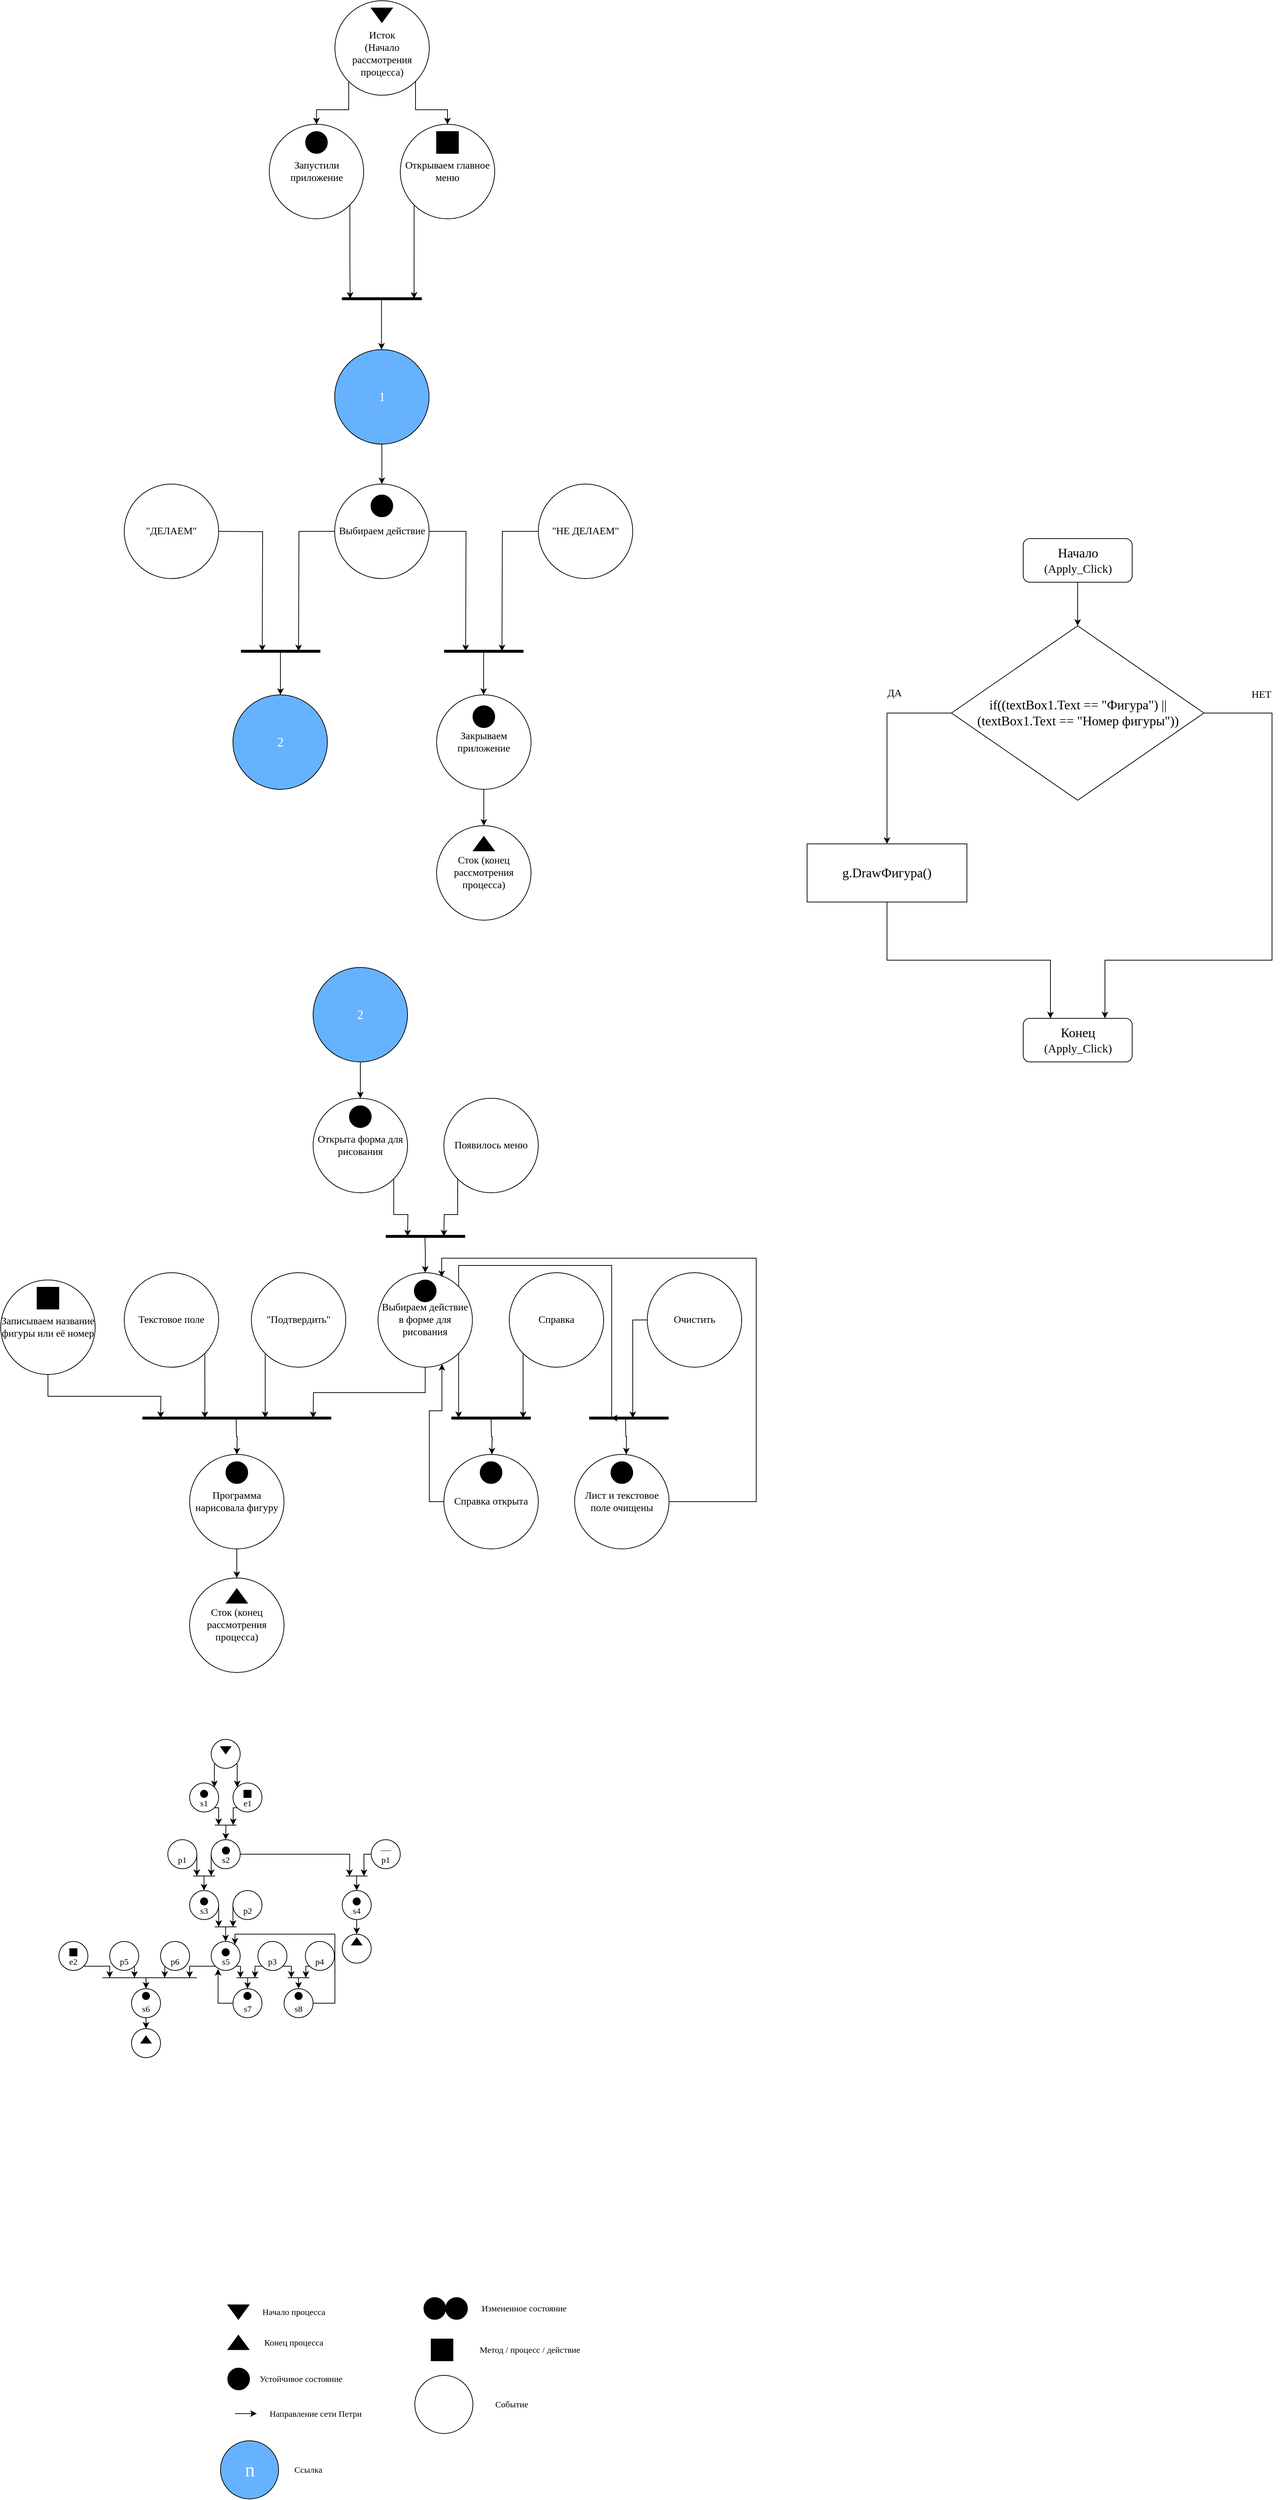 <mxfile version="24.1.0" type="device">
  <diagram name="Страница — 1" id="tTTT7lDbj0AzXVJ5Z_Ju">
    <mxGraphModel dx="1674" dy="844" grid="1" gridSize="10" guides="1" tooltips="1" connect="1" arrows="1" fold="1" page="1" pageScale="1" pageWidth="827" pageHeight="1169" math="0" shadow="0">
      <root>
        <mxCell id="0" />
        <mxCell id="1" parent="0" />
        <mxCell id="YhXAwPTHWb4so9bpkjYg-1" style="edgeStyle=orthogonalEdgeStyle;rounded=0;orthogonalLoop=1;jettySize=auto;html=1;exitX=0;exitY=1;exitDx=0;exitDy=0;entryX=0.5;entryY=0;entryDx=0;entryDy=0;" parent="1" source="eu__VUVs-O8cIbxZYUX1-1" target="eu__VUVs-O8cIbxZYUX1-5" edge="1">
          <mxGeometry relative="1" as="geometry" />
        </mxCell>
        <mxCell id="YhXAwPTHWb4so9bpkjYg-2" style="edgeStyle=orthogonalEdgeStyle;rounded=0;orthogonalLoop=1;jettySize=auto;html=1;exitX=1;exitY=1;exitDx=0;exitDy=0;entryX=0.5;entryY=0;entryDx=0;entryDy=0;" parent="1" source="eu__VUVs-O8cIbxZYUX1-1" target="eu__VUVs-O8cIbxZYUX1-7" edge="1">
          <mxGeometry relative="1" as="geometry" />
        </mxCell>
        <mxCell id="eu__VUVs-O8cIbxZYUX1-1" value="&lt;font face=&quot;Times New Roman&quot;&gt;&lt;font style=&quot;font-size: 14px;&quot;&gt;&lt;br&gt;Исток&lt;br&gt;(Начало&lt;br&gt;рассмотрения &lt;br&gt;процесса)&lt;/font&gt;&lt;br&gt;&lt;/font&gt;" style="ellipse;whiteSpace=wrap;html=1;aspect=fixed;" parent="1" vertex="1">
          <mxGeometry x="520" y="30" width="130" height="130" as="geometry" />
        </mxCell>
        <mxCell id="eu__VUVs-O8cIbxZYUX1-2" value="" style="triangle;whiteSpace=wrap;html=1;direction=south;strokeColor=default;gradientColor=none;fillColor=#000000;" parent="1" vertex="1">
          <mxGeometry x="570" y="40" width="29.33" height="20" as="geometry" />
        </mxCell>
        <mxCell id="YhXAwPTHWb4so9bpkjYg-6" style="edgeStyle=orthogonalEdgeStyle;rounded=0;orthogonalLoop=1;jettySize=auto;html=1;exitX=1;exitY=1;exitDx=0;exitDy=0;" parent="1" source="eu__VUVs-O8cIbxZYUX1-5" edge="1">
          <mxGeometry relative="1" as="geometry">
            <mxPoint x="541" y="440" as="targetPoint" />
          </mxGeometry>
        </mxCell>
        <mxCell id="eu__VUVs-O8cIbxZYUX1-5" value="&lt;font face=&quot;Times New Roman&quot;&gt;&lt;span style=&quot;font-size: 14px;&quot;&gt;Запустили приложение&lt;/span&gt;&lt;/font&gt;" style="ellipse;whiteSpace=wrap;html=1;aspect=fixed;" parent="1" vertex="1">
          <mxGeometry x="429.66" y="200" width="130" height="130" as="geometry" />
        </mxCell>
        <mxCell id="YhXAwPTHWb4so9bpkjYg-7" style="edgeStyle=orthogonalEdgeStyle;rounded=0;orthogonalLoop=1;jettySize=auto;html=1;exitX=0;exitY=1;exitDx=0;exitDy=0;" parent="1" source="eu__VUVs-O8cIbxZYUX1-7" edge="1">
          <mxGeometry relative="1" as="geometry">
            <mxPoint x="629" y="440" as="targetPoint" />
          </mxGeometry>
        </mxCell>
        <mxCell id="eu__VUVs-O8cIbxZYUX1-7" value="&lt;font face=&quot;Times New Roman&quot;&gt;&lt;span style=&quot;font-size: 14px;&quot;&gt;Открываем главное меню&lt;/span&gt;&lt;/font&gt;" style="ellipse;whiteSpace=wrap;html=1;aspect=fixed;" parent="1" vertex="1">
          <mxGeometry x="610" y="200" width="130" height="130" as="geometry" />
        </mxCell>
        <mxCell id="YhXAwPTHWb4so9bpkjYg-56" style="edgeStyle=orthogonalEdgeStyle;rounded=0;orthogonalLoop=1;jettySize=auto;html=1;exitX=0;exitY=0.5;exitDx=0;exitDy=0;" parent="1" source="eu__VUVs-O8cIbxZYUX1-21" edge="1">
          <mxGeometry relative="1" as="geometry">
            <mxPoint x="750" y="925" as="targetPoint" />
          </mxGeometry>
        </mxCell>
        <mxCell id="eu__VUVs-O8cIbxZYUX1-21" value="&lt;font face=&quot;Times New Roman&quot;&gt;&lt;span style=&quot;font-size: 14px;&quot;&gt;&quot;НЕ ДЕЛАЕМ&quot;&lt;/span&gt;&lt;/font&gt;" style="ellipse;whiteSpace=wrap;html=1;aspect=fixed;" parent="1" vertex="1">
          <mxGeometry x="800" y="695" width="130" height="130" as="geometry" />
        </mxCell>
        <mxCell id="YhXAwPTHWb4so9bpkjYg-66" style="edgeStyle=orthogonalEdgeStyle;rounded=0;orthogonalLoop=1;jettySize=auto;html=1;exitX=1;exitY=0.5;exitDx=0;exitDy=0;" parent="1" edge="1">
          <mxGeometry relative="1" as="geometry">
            <mxPoint x="420.0" y="925" as="targetPoint" />
            <mxPoint x="360.0" y="760" as="sourcePoint" />
          </mxGeometry>
        </mxCell>
        <mxCell id="eu__VUVs-O8cIbxZYUX1-22" value="&lt;font face=&quot;Times New Roman&quot;&gt;&lt;span style=&quot;font-size: 14px;&quot;&gt;&quot;ДЕЛАЕМ&quot;&lt;/span&gt;&lt;/font&gt;" style="ellipse;whiteSpace=wrap;html=1;aspect=fixed;" parent="1" vertex="1">
          <mxGeometry x="230.0" y="695" width="130" height="130" as="geometry" />
        </mxCell>
        <mxCell id="eu__VUVs-O8cIbxZYUX1-57" value="" style="endArrow=none;html=1;rounded=0;strokeWidth=4;" parent="1" edge="1">
          <mxGeometry width="50" height="50" relative="1" as="geometry">
            <mxPoint x="529.66" y="440" as="sourcePoint" />
            <mxPoint x="639.66" y="440" as="targetPoint" />
            <Array as="points" />
          </mxGeometry>
        </mxCell>
        <mxCell id="eu__VUVs-O8cIbxZYUX1-61" style="edgeStyle=orthogonalEdgeStyle;rounded=0;orthogonalLoop=1;jettySize=auto;html=1;entryX=0.5;entryY=0;entryDx=0;entryDy=0;" parent="1" edge="1">
          <mxGeometry relative="1" as="geometry">
            <mxPoint x="584.16" y="510.0" as="targetPoint" />
            <mxPoint x="584.16" y="440" as="sourcePoint" />
          </mxGeometry>
        </mxCell>
        <mxCell id="YhXAwPTHWb4so9bpkjYg-58" style="edgeStyle=orthogonalEdgeStyle;rounded=0;orthogonalLoop=1;jettySize=auto;html=1;exitX=1;exitY=0.5;exitDx=0;exitDy=0;" parent="1" source="eu__VUVs-O8cIbxZYUX1-60" edge="1">
          <mxGeometry relative="1" as="geometry">
            <mxPoint x="700" y="925" as="targetPoint" />
          </mxGeometry>
        </mxCell>
        <mxCell id="YhXAwPTHWb4so9bpkjYg-65" style="edgeStyle=orthogonalEdgeStyle;rounded=0;orthogonalLoop=1;jettySize=auto;html=1;exitX=0;exitY=0.5;exitDx=0;exitDy=0;" parent="1" source="eu__VUVs-O8cIbxZYUX1-60" edge="1">
          <mxGeometry relative="1" as="geometry">
            <mxPoint x="470.0" y="925" as="targetPoint" />
          </mxGeometry>
        </mxCell>
        <mxCell id="eu__VUVs-O8cIbxZYUX1-60" value="&lt;font face=&quot;Times New Roman&quot;&gt;&lt;span style=&quot;font-size: 14px;&quot;&gt;Выбираем действие&lt;/span&gt;&lt;/font&gt;" style="ellipse;whiteSpace=wrap;html=1;aspect=fixed;" parent="1" vertex="1">
          <mxGeometry x="519.66" y="695" width="130" height="130" as="geometry" />
        </mxCell>
        <mxCell id="YhXAwPTHWb4so9bpkjYg-138" style="edgeStyle=orthogonalEdgeStyle;rounded=0;orthogonalLoop=1;jettySize=auto;html=1;exitX=1;exitY=1;exitDx=0;exitDy=0;entryX=0;entryY=0;entryDx=0;entryDy=0;" parent="1" source="eu__VUVs-O8cIbxZYUX1-69" target="eu__VUVs-O8cIbxZYUX1-75" edge="1">
          <mxGeometry relative="1" as="geometry" />
        </mxCell>
        <mxCell id="YhXAwPTHWb4so9bpkjYg-139" style="edgeStyle=orthogonalEdgeStyle;rounded=0;orthogonalLoop=1;jettySize=auto;html=1;exitX=0;exitY=1;exitDx=0;exitDy=0;entryX=1;entryY=0;entryDx=0;entryDy=0;" parent="1" source="eu__VUVs-O8cIbxZYUX1-69" target="eu__VUVs-O8cIbxZYUX1-71" edge="1">
          <mxGeometry relative="1" as="geometry" />
        </mxCell>
        <mxCell id="eu__VUVs-O8cIbxZYUX1-69" value="" style="ellipse;whiteSpace=wrap;html=1;aspect=fixed;" parent="1" vertex="1">
          <mxGeometry x="349.67" y="2422" width="40" height="40" as="geometry" />
        </mxCell>
        <mxCell id="YhXAwPTHWb4so9bpkjYg-154" style="edgeStyle=orthogonalEdgeStyle;rounded=0;orthogonalLoop=1;jettySize=auto;html=1;exitX=1;exitY=0.5;exitDx=0;exitDy=0;" parent="1" source="eu__VUVs-O8cIbxZYUX1-70" edge="1">
          <mxGeometry relative="1" as="geometry">
            <mxPoint x="329.957" y="2610" as="targetPoint" />
          </mxGeometry>
        </mxCell>
        <mxCell id="eu__VUVs-O8cIbxZYUX1-70" value="&lt;font face=&quot;Times New Roman&quot;&gt;&lt;br&gt;p1&lt;/font&gt;" style="ellipse;whiteSpace=wrap;html=1;aspect=fixed;" parent="1" vertex="1">
          <mxGeometry x="290.0" y="2560" width="40" height="40" as="geometry" />
        </mxCell>
        <mxCell id="YhXAwPTHWb4so9bpkjYg-141" style="edgeStyle=orthogonalEdgeStyle;rounded=0;orthogonalLoop=1;jettySize=auto;html=1;exitX=1;exitY=1;exitDx=0;exitDy=0;" parent="1" source="eu__VUVs-O8cIbxZYUX1-71" edge="1">
          <mxGeometry relative="1" as="geometry">
            <mxPoint x="360" y="2540" as="targetPoint" />
          </mxGeometry>
        </mxCell>
        <mxCell id="eu__VUVs-O8cIbxZYUX1-71" value="&lt;font face=&quot;Times New Roman&quot;&gt;&lt;br&gt;s1&lt;/font&gt;" style="ellipse;whiteSpace=wrap;html=1;aspect=fixed;" parent="1" vertex="1">
          <mxGeometry x="320.0" y="2482" width="40" height="40" as="geometry" />
        </mxCell>
        <mxCell id="YhXAwPTHWb4so9bpkjYg-148" style="edgeStyle=orthogonalEdgeStyle;rounded=0;orthogonalLoop=1;jettySize=auto;html=1;exitX=0;exitY=0.5;exitDx=0;exitDy=0;" parent="1" source="eu__VUVs-O8cIbxZYUX1-72" edge="1">
          <mxGeometry relative="1" as="geometry">
            <mxPoint x="560" y="2610" as="targetPoint" />
          </mxGeometry>
        </mxCell>
        <mxCell id="eu__VUVs-O8cIbxZYUX1-72" value="&lt;font face=&quot;Times New Roman&quot;&gt;&lt;br&gt;p1&lt;/font&gt;" style="ellipse;whiteSpace=wrap;html=1;aspect=fixed;" parent="1" vertex="1">
          <mxGeometry x="570" y="2560" width="40" height="40" as="geometry" />
        </mxCell>
        <mxCell id="YhXAwPTHWb4so9bpkjYg-140" style="edgeStyle=orthogonalEdgeStyle;rounded=0;orthogonalLoop=1;jettySize=auto;html=1;exitX=0;exitY=1;exitDx=0;exitDy=0;" parent="1" source="eu__VUVs-O8cIbxZYUX1-75" edge="1">
          <mxGeometry relative="1" as="geometry">
            <mxPoint x="380" y="2540" as="targetPoint" />
          </mxGeometry>
        </mxCell>
        <mxCell id="eu__VUVs-O8cIbxZYUX1-75" value="&lt;br&gt;&lt;font face=&quot;Times New Roman&quot;&gt;e1&lt;/font&gt;" style="ellipse;whiteSpace=wrap;html=1;aspect=fixed;" parent="1" vertex="1">
          <mxGeometry x="379.67" y="2482" width="40" height="40" as="geometry" />
        </mxCell>
        <mxCell id="eu__VUVs-O8cIbxZYUX1-76" value="" style="endArrow=none;html=1;rounded=0;" parent="1" edge="1">
          <mxGeometry width="50" height="50" relative="1" as="geometry">
            <mxPoint x="354.67" y="2540" as="sourcePoint" />
            <mxPoint x="384.67" y="2540" as="targetPoint" />
          </mxGeometry>
        </mxCell>
        <mxCell id="eu__VUVs-O8cIbxZYUX1-77" value="" style="endArrow=none;html=1;rounded=0;" parent="1" edge="1">
          <mxGeometry width="50" height="50" relative="1" as="geometry">
            <mxPoint x="535.0" y="2610" as="sourcePoint" />
            <mxPoint x="565.0" y="2610" as="targetPoint" />
          </mxGeometry>
        </mxCell>
        <mxCell id="eu__VUVs-O8cIbxZYUX1-127" value="" style="triangle;whiteSpace=wrap;html=1;direction=south;strokeColor=default;gradientColor=none;fillColor=#000000;" parent="1" vertex="1">
          <mxGeometry x="362.5" y="2432" width="14.33" height="10" as="geometry" />
        </mxCell>
        <mxCell id="eu__VUVs-O8cIbxZYUX1-130" value="" style="ellipse;whiteSpace=wrap;html=1;aspect=fixed;fillColor=#000000;" parent="1" vertex="1">
          <mxGeometry x="335.0" y="2492" width="10" height="10" as="geometry" />
        </mxCell>
        <mxCell id="eu__VUVs-O8cIbxZYUX1-134" value="" style="rounded=0;whiteSpace=wrap;html=1;fillColor=#000000;" parent="1" vertex="1">
          <mxGeometry x="394.67" y="2492" width="10" height="10" as="geometry" />
        </mxCell>
        <mxCell id="eu__VUVs-O8cIbxZYUX1-140" value="" style="line;strokeWidth=0.5;html=1;perimeter=backbonePerimeter;points=[];outlineConnect=0;" parent="1" vertex="1">
          <mxGeometry x="582.5" y="2570" width="15" height="10" as="geometry" />
        </mxCell>
        <mxCell id="8ZdpIB1KfxX4hMsNmirL-2" value="" style="ellipse;whiteSpace=wrap;html=1;aspect=fixed;fillColor=#000000;" parent="1" vertex="1">
          <mxGeometry x="642.5" y="3190" width="30" height="30" as="geometry" />
        </mxCell>
        <mxCell id="8ZdpIB1KfxX4hMsNmirL-3" value="" style="ellipse;whiteSpace=wrap;html=1;aspect=fixed;fillColor=#000000;" parent="1" vertex="1">
          <mxGeometry x="672.5" y="3190" width="30" height="30" as="geometry" />
        </mxCell>
        <mxCell id="8ZdpIB1KfxX4hMsNmirL-4" value="" style="triangle;whiteSpace=wrap;html=1;direction=west;strokeColor=default;gradientColor=none;fillColor=#000000;rotation=90;" parent="1" vertex="1">
          <mxGeometry x="377.175" y="3237.005" width="20" height="29.33" as="geometry" />
        </mxCell>
        <mxCell id="8ZdpIB1KfxX4hMsNmirL-5" value="" style="triangle;whiteSpace=wrap;html=1;direction=south;strokeColor=default;gradientColor=none;fillColor=#000000;" parent="1" vertex="1">
          <mxGeometry x="372.51" y="3200" width="29.33" height="20" as="geometry" />
        </mxCell>
        <mxCell id="8ZdpIB1KfxX4hMsNmirL-6" value="" style="rounded=0;whiteSpace=wrap;html=1;fillColor=#000000;" parent="1" vertex="1">
          <mxGeometry x="652.5" y="3247" width="30" height="30" as="geometry" />
        </mxCell>
        <mxCell id="8ZdpIB1KfxX4hMsNmirL-7" value="&lt;font color=&quot;#ffffff&quot; face=&quot;Times New Roman&quot; style=&quot;font-size: 18px;&quot;&gt;2&lt;/font&gt;" style="ellipse;whiteSpace=wrap;html=1;aspect=fixed;fillColor=#66B2FF;" parent="1" vertex="1">
          <mxGeometry x="379.66" y="985" width="130" height="130" as="geometry" />
        </mxCell>
        <mxCell id="YhXAwPTHWb4so9bpkjYg-123" style="edgeStyle=orthogonalEdgeStyle;rounded=0;orthogonalLoop=1;jettySize=auto;html=1;entryX=0.5;entryY=0;entryDx=0;entryDy=0;" parent="1" edge="1">
          <mxGeometry relative="1" as="geometry">
            <mxPoint x="385" y="2030.0" as="targetPoint" />
            <mxPoint x="384" y="1980" as="sourcePoint" />
          </mxGeometry>
        </mxCell>
        <mxCell id="8ZdpIB1KfxX4hMsNmirL-29" value="&lt;font face=&quot;Times New Roman&quot;&gt;Начало процесса&lt;/font&gt;" style="text;html=1;align=center;verticalAlign=middle;resizable=0;points=[];autosize=1;strokeColor=none;fillColor=none;" parent="1" vertex="1">
          <mxGeometry x="407.5" y="3195" width="110" height="30" as="geometry" />
        </mxCell>
        <mxCell id="8ZdpIB1KfxX4hMsNmirL-30" value="&lt;font face=&quot;Times New Roman&quot;&gt;Конец процесса&lt;/font&gt;" style="text;html=1;align=center;verticalAlign=middle;resizable=0;points=[];autosize=1;strokeColor=none;fillColor=none;" parent="1" vertex="1">
          <mxGeometry x="412.5" y="3237" width="100" height="30" as="geometry" />
        </mxCell>
        <mxCell id="8ZdpIB1KfxX4hMsNmirL-31" value="" style="ellipse;whiteSpace=wrap;html=1;aspect=fixed;fillColor=#000000;" parent="1" vertex="1">
          <mxGeometry x="372.51" y="3287" width="30" height="30" as="geometry" />
        </mxCell>
        <mxCell id="8ZdpIB1KfxX4hMsNmirL-33" value="&lt;font face=&quot;Times New Roman&quot;&gt;Устойчивое состояние&lt;/font&gt;" style="text;html=1;align=center;verticalAlign=middle;resizable=0;points=[];autosize=1;strokeColor=none;fillColor=none;" parent="1" vertex="1">
          <mxGeometry x="402.51" y="3287" width="140" height="30" as="geometry" />
        </mxCell>
        <mxCell id="8ZdpIB1KfxX4hMsNmirL-34" value="&lt;font face=&quot;Times New Roman&quot;&gt;Измененное состояние&lt;/font&gt;" style="text;html=1;align=center;verticalAlign=middle;resizable=0;points=[];autosize=1;strokeColor=none;fillColor=none;" parent="1" vertex="1">
          <mxGeometry x="710.02" y="3190" width="140" height="30" as="geometry" />
        </mxCell>
        <mxCell id="8ZdpIB1KfxX4hMsNmirL-35" value="&lt;font face=&quot;Times New Roman&quot;&gt;Метод / процесс / действие&lt;/font&gt;" style="text;html=1;align=center;verticalAlign=middle;resizable=0;points=[];autosize=1;strokeColor=none;fillColor=none;" parent="1" vertex="1">
          <mxGeometry x="707.52" y="3247" width="160" height="30" as="geometry" />
        </mxCell>
        <mxCell id="8ZdpIB1KfxX4hMsNmirL-36" value="" style="endArrow=classic;html=1;rounded=0;" parent="1" edge="1">
          <mxGeometry width="50" height="50" relative="1" as="geometry">
            <mxPoint x="382.5" y="3349.57" as="sourcePoint" />
            <mxPoint x="412.5" y="3349.57" as="targetPoint" />
          </mxGeometry>
        </mxCell>
        <mxCell id="8ZdpIB1KfxX4hMsNmirL-37" value="&lt;font face=&quot;Times New Roman&quot;&gt;Направление сети Петри&lt;/font&gt;" style="text;html=1;align=center;verticalAlign=middle;resizable=0;points=[];autosize=1;strokeColor=none;fillColor=none;" parent="1" vertex="1">
          <mxGeometry x="417.5" y="3335" width="150" height="30" as="geometry" />
        </mxCell>
        <mxCell id="8ZdpIB1KfxX4hMsNmirL-39" value="" style="ellipse;whiteSpace=wrap;html=1;aspect=fixed;" parent="1" vertex="1">
          <mxGeometry x="630.02" y="3297" width="80" height="80" as="geometry" />
        </mxCell>
        <mxCell id="8ZdpIB1KfxX4hMsNmirL-40" value="&lt;font face=&quot;Times New Roman&quot;&gt;Событие&lt;/font&gt;" style="text;html=1;align=center;verticalAlign=middle;resizable=0;points=[];autosize=1;strokeColor=none;fillColor=none;" parent="1" vertex="1">
          <mxGeometry x="727.52" y="3322" width="70" height="30" as="geometry" />
        </mxCell>
        <mxCell id="8ZdpIB1KfxX4hMsNmirL-41" value="&lt;font color=&quot;#ffffff&quot; face=&quot;Times New Roman&quot; style=&quot;font-size: 27px;&quot;&gt;n&lt;/font&gt;" style="ellipse;whiteSpace=wrap;html=1;aspect=fixed;fillColor=#66B2FF;" parent="1" vertex="1">
          <mxGeometry x="362.5" y="3387" width="80" height="80" as="geometry" />
        </mxCell>
        <mxCell id="8ZdpIB1KfxX4hMsNmirL-42" value="&lt;font face=&quot;Times New Roman&quot;&gt;Ссылка&lt;/font&gt;" style="text;html=1;align=center;verticalAlign=middle;resizable=0;points=[];autosize=1;strokeColor=none;fillColor=none;" parent="1" vertex="1">
          <mxGeometry x="452.5" y="3412" width="60" height="30" as="geometry" />
        </mxCell>
        <mxCell id="YhXAwPTHWb4so9bpkjYg-3" value="" style="ellipse;whiteSpace=wrap;html=1;aspect=fixed;fillColor=#000000;" parent="1" vertex="1">
          <mxGeometry x="479.66" y="210" width="30" height="30" as="geometry" />
        </mxCell>
        <mxCell id="YhXAwPTHWb4so9bpkjYg-4" value="" style="rounded=0;whiteSpace=wrap;html=1;fillColor=#000000;" parent="1" vertex="1">
          <mxGeometry x="660" y="210" width="30" height="30" as="geometry" />
        </mxCell>
        <mxCell id="YhXAwPTHWb4so9bpkjYg-13" value="" style="endArrow=none;html=1;rounded=0;strokeWidth=4;" parent="1" edge="1">
          <mxGeometry width="50" height="50" relative="1" as="geometry">
            <mxPoint x="670.33" y="925" as="sourcePoint" />
            <mxPoint x="779.66" y="925" as="targetPoint" />
            <Array as="points" />
          </mxGeometry>
        </mxCell>
        <mxCell id="YhXAwPTHWb4so9bpkjYg-33" style="edgeStyle=orthogonalEdgeStyle;rounded=0;orthogonalLoop=1;jettySize=auto;html=1;entryX=0.5;entryY=0;entryDx=0;entryDy=0;" parent="1" edge="1">
          <mxGeometry relative="1" as="geometry">
            <mxPoint x="724.7" y="985" as="targetPoint" />
            <mxPoint x="724.7" y="925" as="sourcePoint" />
          </mxGeometry>
        </mxCell>
        <mxCell id="YhXAwPTHWb4so9bpkjYg-80" style="edgeStyle=orthogonalEdgeStyle;rounded=0;orthogonalLoop=1;jettySize=auto;html=1;exitX=1;exitY=1;exitDx=0;exitDy=0;" parent="1" source="YhXAwPTHWb4so9bpkjYg-36" edge="1">
          <mxGeometry relative="1" as="geometry">
            <mxPoint x="620.0" y="1730" as="targetPoint" />
          </mxGeometry>
        </mxCell>
        <mxCell id="YhXAwPTHWb4so9bpkjYg-36" value="&lt;font face=&quot;Times New Roman&quot;&gt;&lt;span style=&quot;font-size: 14px;&quot;&gt;Открыта форма для рисования&lt;/span&gt;&lt;/font&gt;" style="ellipse;whiteSpace=wrap;html=1;aspect=fixed;" parent="1" vertex="1">
          <mxGeometry x="490.02" y="1540" width="130" height="130" as="geometry" />
        </mxCell>
        <mxCell id="YhXAwPTHWb4so9bpkjYg-55" style="edgeStyle=orthogonalEdgeStyle;rounded=0;orthogonalLoop=1;jettySize=auto;html=1;exitX=0.5;exitY=1;exitDx=0;exitDy=0;entryX=0.5;entryY=0;entryDx=0;entryDy=0;" parent="1" source="YhXAwPTHWb4so9bpkjYg-41" target="YhXAwPTHWb4so9bpkjYg-52" edge="1">
          <mxGeometry relative="1" as="geometry" />
        </mxCell>
        <mxCell id="YhXAwPTHWb4so9bpkjYg-41" value="&lt;font style=&quot;font-size: 14px;&quot; face=&quot;Times New Roman&quot;&gt;Закрываем приложение&lt;/font&gt;" style="ellipse;whiteSpace=wrap;html=1;aspect=fixed;" parent="1" vertex="1">
          <mxGeometry x="660" y="985" width="130" height="130" as="geometry" />
        </mxCell>
        <mxCell id="YhXAwPTHWb4so9bpkjYg-52" value="&lt;font face=&quot;Times New Roman&quot;&gt;&lt;span style=&quot;font-size: 14px;&quot;&gt;Сток (конец рассмотрения процесса)&lt;/span&gt;&lt;/font&gt;" style="ellipse;whiteSpace=wrap;html=1;aspect=fixed;" parent="1" vertex="1">
          <mxGeometry x="660" y="1165" width="130" height="130" as="geometry" />
        </mxCell>
        <mxCell id="YhXAwPTHWb4so9bpkjYg-54" value="" style="triangle;whiteSpace=wrap;html=1;direction=west;strokeColor=default;gradientColor=none;fillColor=#000000;rotation=90;" parent="1" vertex="1">
          <mxGeometry x="715.005" y="1175.005" width="20" height="29.33" as="geometry" />
        </mxCell>
        <mxCell id="YhXAwPTHWb4so9bpkjYg-59" value="" style="endArrow=none;html=1;rounded=0;strokeWidth=4;" parent="1" edge="1">
          <mxGeometry width="50" height="50" relative="1" as="geometry">
            <mxPoint x="390.68" y="925" as="sourcePoint" />
            <mxPoint x="500.01" y="925" as="targetPoint" />
            <Array as="points" />
          </mxGeometry>
        </mxCell>
        <mxCell id="YhXAwPTHWb4so9bpkjYg-69" value="" style="ellipse;whiteSpace=wrap;html=1;aspect=fixed;fillColor=#000000;" parent="1" vertex="1">
          <mxGeometry x="540.02" y="1550.33" width="30" height="30" as="geometry" />
        </mxCell>
        <mxCell id="YhXAwPTHWb4so9bpkjYg-70" style="edgeStyle=orthogonalEdgeStyle;rounded=0;orthogonalLoop=1;jettySize=auto;html=1;entryX=0.5;entryY=0;entryDx=0;entryDy=0;" parent="1" edge="1">
          <mxGeometry relative="1" as="geometry">
            <mxPoint x="445.02" y="985" as="targetPoint" />
            <mxPoint x="445.02" y="925" as="sourcePoint" />
          </mxGeometry>
        </mxCell>
        <mxCell id="YhXAwPTHWb4so9bpkjYg-72" style="edgeStyle=orthogonalEdgeStyle;rounded=0;orthogonalLoop=1;jettySize=auto;html=1;exitX=0.5;exitY=1;exitDx=0;exitDy=0;entryX=0.5;entryY=0;entryDx=0;entryDy=0;" parent="1" source="YhXAwPTHWb4so9bpkjYg-71" target="eu__VUVs-O8cIbxZYUX1-60" edge="1">
          <mxGeometry relative="1" as="geometry" />
        </mxCell>
        <mxCell id="YhXAwPTHWb4so9bpkjYg-71" value="&lt;font color=&quot;#ffffff&quot; face=&quot;Times New Roman&quot; style=&quot;font-size: 18px;&quot;&gt;1&lt;/font&gt;" style="ellipse;whiteSpace=wrap;html=1;aspect=fixed;fillColor=#66B2FF;" parent="1" vertex="1">
          <mxGeometry x="519.67" y="510" width="130" height="130" as="geometry" />
        </mxCell>
        <mxCell id="YhXAwPTHWb4so9bpkjYg-76" style="edgeStyle=orthogonalEdgeStyle;rounded=0;orthogonalLoop=1;jettySize=auto;html=1;exitX=0.5;exitY=1;exitDx=0;exitDy=0;entryX=0.5;entryY=0;entryDx=0;entryDy=0;" parent="1" source="YhXAwPTHWb4so9bpkjYg-75" target="YhXAwPTHWb4so9bpkjYg-36" edge="1">
          <mxGeometry relative="1" as="geometry" />
        </mxCell>
        <mxCell id="YhXAwPTHWb4so9bpkjYg-75" value="&lt;font color=&quot;#ffffff&quot; face=&quot;Times New Roman&quot; style=&quot;font-size: 18px;&quot;&gt;2&lt;/font&gt;" style="ellipse;whiteSpace=wrap;html=1;aspect=fixed;fillColor=#66B2FF;" parent="1" vertex="1">
          <mxGeometry x="490.02" y="1360" width="130" height="130" as="geometry" />
        </mxCell>
        <mxCell id="YhXAwPTHWb4so9bpkjYg-81" style="edgeStyle=orthogonalEdgeStyle;rounded=0;orthogonalLoop=1;jettySize=auto;html=1;exitX=0;exitY=1;exitDx=0;exitDy=0;" parent="1" source="YhXAwPTHWb4so9bpkjYg-77" edge="1">
          <mxGeometry relative="1" as="geometry">
            <mxPoint x="670.0" y="1730" as="targetPoint" />
          </mxGeometry>
        </mxCell>
        <mxCell id="YhXAwPTHWb4so9bpkjYg-77" value="&lt;font face=&quot;Times New Roman&quot;&gt;&lt;span style=&quot;font-size: 14px;&quot;&gt;Появилось меню&lt;/span&gt;&lt;/font&gt;" style="ellipse;whiteSpace=wrap;html=1;aspect=fixed;" parent="1" vertex="1">
          <mxGeometry x="670" y="1540" width="130" height="130" as="geometry" />
        </mxCell>
        <mxCell id="YhXAwPTHWb4so9bpkjYg-78" value="" style="endArrow=none;html=1;rounded=0;strokeWidth=4;" parent="1" edge="1">
          <mxGeometry width="50" height="50" relative="1" as="geometry">
            <mxPoint x="590.0" y="1730" as="sourcePoint" />
            <mxPoint x="699.33" y="1730" as="targetPoint" />
            <Array as="points" />
          </mxGeometry>
        </mxCell>
        <mxCell id="YhXAwPTHWb4so9bpkjYg-84" style="edgeStyle=orthogonalEdgeStyle;rounded=0;orthogonalLoop=1;jettySize=auto;html=1;entryX=0.5;entryY=0;entryDx=0;entryDy=0;" parent="1" target="YhXAwPTHWb4so9bpkjYg-82" edge="1">
          <mxGeometry relative="1" as="geometry">
            <mxPoint x="644.478" y="1730" as="targetPoint" />
            <mxPoint x="644" y="1730" as="sourcePoint" />
          </mxGeometry>
        </mxCell>
        <mxCell id="YhXAwPTHWb4so9bpkjYg-118" style="edgeStyle=orthogonalEdgeStyle;rounded=0;orthogonalLoop=1;jettySize=auto;html=1;exitX=0.5;exitY=1;exitDx=0;exitDy=0;" parent="1" source="YhXAwPTHWb4so9bpkjYg-82" edge="1">
          <mxGeometry relative="1" as="geometry">
            <mxPoint x="490.0" y="1980" as="targetPoint" />
          </mxGeometry>
        </mxCell>
        <mxCell id="YhXAwPTHWb4so9bpkjYg-119" style="edgeStyle=orthogonalEdgeStyle;rounded=0;orthogonalLoop=1;jettySize=auto;html=1;exitX=1;exitY=1;exitDx=0;exitDy=0;" parent="1" source="YhXAwPTHWb4so9bpkjYg-82" edge="1">
          <mxGeometry relative="1" as="geometry">
            <mxPoint x="690.333" y="1980" as="targetPoint" />
          </mxGeometry>
        </mxCell>
        <mxCell id="YhXAwPTHWb4so9bpkjYg-121" style="edgeStyle=orthogonalEdgeStyle;rounded=0;orthogonalLoop=1;jettySize=auto;html=1;exitX=1;exitY=0;exitDx=0;exitDy=0;" parent="1" source="YhXAwPTHWb4so9bpkjYg-82" edge="1">
          <mxGeometry relative="1" as="geometry">
            <mxPoint x="900" y="1980" as="targetPoint" />
            <Array as="points">
              <mxPoint x="690" y="1770" />
              <mxPoint x="901" y="1770" />
              <mxPoint x="901" y="1980" />
            </Array>
          </mxGeometry>
        </mxCell>
        <mxCell id="YhXAwPTHWb4so9bpkjYg-82" value="&lt;font face=&quot;Times New Roman&quot;&gt;&lt;span style=&quot;font-size: 14px;&quot;&gt;Выбираем действие в форме для рисования&lt;/span&gt;&lt;/font&gt;" style="ellipse;whiteSpace=wrap;html=1;aspect=fixed;" parent="1" vertex="1">
          <mxGeometry x="579.33" y="1780" width="130" height="130" as="geometry" />
        </mxCell>
        <mxCell id="YhXAwPTHWb4so9bpkjYg-113" style="edgeStyle=orthogonalEdgeStyle;rounded=0;orthogonalLoop=1;jettySize=auto;html=1;exitX=0;exitY=1;exitDx=0;exitDy=0;" parent="1" source="YhXAwPTHWb4so9bpkjYg-85" edge="1">
          <mxGeometry relative="1" as="geometry">
            <mxPoint x="424.051" y="1980" as="targetPoint" />
          </mxGeometry>
        </mxCell>
        <mxCell id="YhXAwPTHWb4so9bpkjYg-85" value="&lt;font face=&quot;Times New Roman&quot;&gt;&lt;span style=&quot;font-size: 14px;&quot;&gt;&quot;Подтвердить&quot;&lt;/span&gt;&lt;/font&gt;" style="ellipse;whiteSpace=wrap;html=1;aspect=fixed;" parent="1" vertex="1">
          <mxGeometry x="405.02" y="1780" width="130" height="130" as="geometry" />
        </mxCell>
        <mxCell id="YhXAwPTHWb4so9bpkjYg-120" style="edgeStyle=orthogonalEdgeStyle;rounded=0;orthogonalLoop=1;jettySize=auto;html=1;exitX=0;exitY=1;exitDx=0;exitDy=0;" parent="1" source="YhXAwPTHWb4so9bpkjYg-86" edge="1">
          <mxGeometry relative="1" as="geometry">
            <mxPoint x="779.083" y="1980" as="targetPoint" />
          </mxGeometry>
        </mxCell>
        <mxCell id="YhXAwPTHWb4so9bpkjYg-86" value="&lt;font face=&quot;Times New Roman&quot;&gt;&lt;span style=&quot;font-size: 14px;&quot;&gt;Справка&lt;/span&gt;&lt;/font&gt;" style="ellipse;whiteSpace=wrap;html=1;aspect=fixed;" parent="1" vertex="1">
          <mxGeometry x="760" y="1780" width="130" height="130" as="geometry" />
        </mxCell>
        <mxCell id="YhXAwPTHWb4so9bpkjYg-112" style="edgeStyle=orthogonalEdgeStyle;rounded=0;orthogonalLoop=1;jettySize=auto;html=1;exitX=1;exitY=1;exitDx=0;exitDy=0;" parent="1" source="YhXAwPTHWb4so9bpkjYg-87" edge="1">
          <mxGeometry relative="1" as="geometry">
            <mxPoint x="340.974" y="1980" as="targetPoint" />
          </mxGeometry>
        </mxCell>
        <mxCell id="YhXAwPTHWb4so9bpkjYg-87" value="&lt;font face=&quot;Times New Roman&quot;&gt;&lt;span style=&quot;font-size: 14px;&quot;&gt;Текстовое поле&lt;/span&gt;&lt;/font&gt;" style="ellipse;whiteSpace=wrap;html=1;aspect=fixed;" parent="1" vertex="1">
          <mxGeometry x="230.0" y="1780" width="130" height="130" as="geometry" />
        </mxCell>
        <mxCell id="YhXAwPTHWb4so9bpkjYg-117" style="edgeStyle=orthogonalEdgeStyle;rounded=0;orthogonalLoop=1;jettySize=auto;html=1;exitX=0.5;exitY=1;exitDx=0;exitDy=0;" parent="1" source="YhXAwPTHWb4so9bpkjYg-88" edge="1">
          <mxGeometry relative="1" as="geometry">
            <mxPoint x="280.0" y="1980" as="targetPoint" />
          </mxGeometry>
        </mxCell>
        <mxCell id="YhXAwPTHWb4so9bpkjYg-88" value="&lt;font face=&quot;Times New Roman&quot;&gt;&lt;span style=&quot;font-size: 14px;&quot;&gt;Записываем название фигуры или её номер&lt;/span&gt;&lt;/font&gt;" style="ellipse;whiteSpace=wrap;html=1;aspect=fixed;" parent="1" vertex="1">
          <mxGeometry x="60" y="1790" width="130" height="130" as="geometry" />
        </mxCell>
        <mxCell id="YhXAwPTHWb4so9bpkjYg-89" value="" style="rounded=0;whiteSpace=wrap;html=1;fillColor=#000000;" parent="1" vertex="1">
          <mxGeometry x="110" y="1800" width="30" height="30" as="geometry" />
        </mxCell>
        <mxCell id="YhXAwPTHWb4so9bpkjYg-122" style="edgeStyle=orthogonalEdgeStyle;rounded=0;orthogonalLoop=1;jettySize=auto;html=1;exitX=0;exitY=0.5;exitDx=0;exitDy=0;" parent="1" source="YhXAwPTHWb4so9bpkjYg-90" edge="1">
          <mxGeometry relative="1" as="geometry">
            <mxPoint x="930" y="1980" as="targetPoint" />
          </mxGeometry>
        </mxCell>
        <mxCell id="YhXAwPTHWb4so9bpkjYg-90" value="&lt;font face=&quot;Times New Roman&quot;&gt;&lt;span style=&quot;font-size: 14px;&quot;&gt;Очистить&lt;/span&gt;&lt;/font&gt;" style="ellipse;whiteSpace=wrap;html=1;aspect=fixed;" parent="1" vertex="1">
          <mxGeometry x="950" y="1780" width="130" height="130" as="geometry" />
        </mxCell>
        <mxCell id="YhXAwPTHWb4so9bpkjYg-91" value="" style="endArrow=none;html=1;rounded=0;strokeWidth=4;" parent="1" edge="1">
          <mxGeometry width="50" height="50" relative="1" as="geometry">
            <mxPoint x="680.34" y="1980" as="sourcePoint" />
            <mxPoint x="789.67" y="1980" as="targetPoint" />
            <Array as="points" />
          </mxGeometry>
        </mxCell>
        <mxCell id="YhXAwPTHWb4so9bpkjYg-92" value="" style="endArrow=none;html=1;rounded=0;strokeWidth=4;" parent="1" edge="1">
          <mxGeometry width="50" height="50" relative="1" as="geometry">
            <mxPoint x="870.0" y="1980" as="sourcePoint" />
            <mxPoint x="979.33" y="1980" as="targetPoint" />
            <Array as="points" />
          </mxGeometry>
        </mxCell>
        <mxCell id="YhXAwPTHWb4so9bpkjYg-99" value="" style="endArrow=none;html=1;rounded=0;strokeWidth=4;" parent="1" edge="1">
          <mxGeometry width="50" height="50" relative="1" as="geometry">
            <mxPoint x="255.0" y="1980" as="sourcePoint" />
            <mxPoint x="515" y="1980" as="targetPoint" />
            <Array as="points" />
          </mxGeometry>
        </mxCell>
        <mxCell id="YhXAwPTHWb4so9bpkjYg-124" style="edgeStyle=orthogonalEdgeStyle;rounded=0;orthogonalLoop=1;jettySize=auto;html=1;entryX=0.5;entryY=0;entryDx=0;entryDy=0;" parent="1" edge="1">
          <mxGeometry relative="1" as="geometry">
            <mxPoint x="736" y="2030" as="targetPoint" />
            <mxPoint x="735" y="1980" as="sourcePoint" />
          </mxGeometry>
        </mxCell>
        <mxCell id="YhXAwPTHWb4so9bpkjYg-125" style="edgeStyle=orthogonalEdgeStyle;rounded=0;orthogonalLoop=1;jettySize=auto;html=1;entryX=0.5;entryY=0;entryDx=0;entryDy=0;" parent="1" edge="1">
          <mxGeometry relative="1" as="geometry">
            <mxPoint x="921" y="2030" as="targetPoint" />
            <mxPoint x="920" y="1980" as="sourcePoint" />
          </mxGeometry>
        </mxCell>
        <mxCell id="YhXAwPTHWb4so9bpkjYg-126" value="&lt;font face=&quot;Times New Roman&quot;&gt;&lt;span style=&quot;font-size: 14px;&quot;&gt;Справка открыта&lt;/span&gt;&lt;/font&gt;" style="ellipse;whiteSpace=wrap;html=1;aspect=fixed;" parent="1" vertex="1">
          <mxGeometry x="670" y="2030" width="130" height="130" as="geometry" />
        </mxCell>
        <mxCell id="YhXAwPTHWb4so9bpkjYg-127" value="" style="ellipse;whiteSpace=wrap;html=1;aspect=fixed;fillColor=#000000;" parent="1" vertex="1">
          <mxGeometry x="720" y="2040" width="30" height="30" as="geometry" />
        </mxCell>
        <mxCell id="YhXAwPTHWb4so9bpkjYg-128" value="&lt;font face=&quot;Times New Roman&quot;&gt;&lt;span style=&quot;font-size: 14px;&quot;&gt;Лист и текстовое поле очищены&lt;/span&gt;&lt;/font&gt;" style="ellipse;whiteSpace=wrap;html=1;aspect=fixed;" parent="1" vertex="1">
          <mxGeometry x="850" y="2030" width="130" height="130" as="geometry" />
        </mxCell>
        <mxCell id="YhXAwPTHWb4so9bpkjYg-129" value="" style="ellipse;whiteSpace=wrap;html=1;aspect=fixed;fillColor=#000000;" parent="1" vertex="1">
          <mxGeometry x="900" y="2040" width="30" height="30" as="geometry" />
        </mxCell>
        <mxCell id="YhXAwPTHWb4so9bpkjYg-131" style="edgeStyle=orthogonalEdgeStyle;rounded=0;orthogonalLoop=1;jettySize=auto;html=1;exitX=0;exitY=0.5;exitDx=0;exitDy=0;entryX=0.677;entryY=0.966;entryDx=0;entryDy=0;entryPerimeter=0;" parent="1" source="YhXAwPTHWb4so9bpkjYg-126" target="YhXAwPTHWb4so9bpkjYg-82" edge="1">
          <mxGeometry relative="1" as="geometry" />
        </mxCell>
        <mxCell id="YhXAwPTHWb4so9bpkjYg-136" style="edgeStyle=orthogonalEdgeStyle;rounded=0;orthogonalLoop=1;jettySize=auto;html=1;exitX=0.5;exitY=1;exitDx=0;exitDy=0;entryX=0.5;entryY=0;entryDx=0;entryDy=0;" parent="1" source="YhXAwPTHWb4so9bpkjYg-132" target="YhXAwPTHWb4so9bpkjYg-134" edge="1">
          <mxGeometry relative="1" as="geometry" />
        </mxCell>
        <mxCell id="YhXAwPTHWb4so9bpkjYg-132" value="&lt;font face=&quot;Times New Roman&quot;&gt;&lt;span style=&quot;font-size: 14px;&quot;&gt;Программа нарисовала фигуру&lt;/span&gt;&lt;/font&gt;" style="ellipse;whiteSpace=wrap;html=1;aspect=fixed;" parent="1" vertex="1">
          <mxGeometry x="320" y="2030" width="130" height="130" as="geometry" />
        </mxCell>
        <mxCell id="YhXAwPTHWb4so9bpkjYg-134" value="&lt;font face=&quot;Times New Roman&quot;&gt;&lt;span style=&quot;font-size: 14px;&quot;&gt;Сток (конец рассмотрения процесса)&lt;/span&gt;&lt;/font&gt;" style="ellipse;whiteSpace=wrap;html=1;aspect=fixed;" parent="1" vertex="1">
          <mxGeometry x="320" y="2200" width="130" height="130" as="geometry" />
        </mxCell>
        <mxCell id="YhXAwPTHWb4so9bpkjYg-135" value="" style="triangle;whiteSpace=wrap;html=1;direction=west;strokeColor=default;gradientColor=none;fillColor=#000000;rotation=90;" parent="1" vertex="1">
          <mxGeometry x="375.005" y="2210.005" width="20" height="29.33" as="geometry" />
        </mxCell>
        <mxCell id="YhXAwPTHWb4so9bpkjYg-144" style="edgeStyle=orthogonalEdgeStyle;rounded=0;orthogonalLoop=1;jettySize=auto;html=1;entryX=0.5;entryY=0;entryDx=0;entryDy=0;" parent="1" target="YhXAwPTHWb4so9bpkjYg-142" edge="1">
          <mxGeometry relative="1" as="geometry">
            <mxPoint x="369.837" y="2540" as="targetPoint" />
            <mxPoint x="370" y="2540" as="sourcePoint" />
          </mxGeometry>
        </mxCell>
        <mxCell id="YhXAwPTHWb4so9bpkjYg-153" style="edgeStyle=orthogonalEdgeStyle;rounded=0;orthogonalLoop=1;jettySize=auto;html=1;exitX=0;exitY=0.5;exitDx=0;exitDy=0;" parent="1" source="YhXAwPTHWb4so9bpkjYg-142" edge="1">
          <mxGeometry relative="1" as="geometry">
            <mxPoint x="349.745" y="2610" as="targetPoint" />
          </mxGeometry>
        </mxCell>
        <mxCell id="YhXAwPTHWb4so9bpkjYg-177" style="edgeStyle=orthogonalEdgeStyle;rounded=0;orthogonalLoop=1;jettySize=auto;html=1;exitX=1;exitY=0.5;exitDx=0;exitDy=0;" parent="1" source="YhXAwPTHWb4so9bpkjYg-142" edge="1">
          <mxGeometry relative="1" as="geometry">
            <mxPoint x="540" y="2610" as="targetPoint" />
          </mxGeometry>
        </mxCell>
        <mxCell id="YhXAwPTHWb4so9bpkjYg-142" value="&lt;br&gt;&lt;font face=&quot;Times New Roman&quot;&gt;s2&lt;/font&gt;&lt;span style=&quot;color: rgba(0, 0, 0, 0); font-family: monospace; font-size: 0px; text-align: start; text-wrap: nowrap;&quot;&gt;%3CmxGraphModel%3E%3Croot%3E%3CmxCell%20id%3D%220%22%2F%3E%3CmxCell%20id%3D%221%22%20parent%3D%220%22%2F%3E%3CmxCell%20id%3D%222%22%20value%3D%22%22%20style%3D%22rounded%3D0%3BwhiteSpace%3Dwrap%3Bhtml%3D1%3BfillColor%3D%23000000%3B%22%20vertex%3D%221%22%20parent%3D%221%22%3E%3CmxGeometry%20x%3D%22394.67%22%20y%3D%222492%22%20width%3D%2210%22%20height%3D%2210%22%20as%3D%22geometry%22%2F%3E%3C%2FmxCell%3E%3C%2Froot%3E%3C%2FmxGraphModel%3E&lt;/span&gt;" style="ellipse;whiteSpace=wrap;html=1;aspect=fixed;" parent="1" vertex="1">
          <mxGeometry x="349.67" y="2560" width="40" height="40" as="geometry" />
        </mxCell>
        <mxCell id="YhXAwPTHWb4so9bpkjYg-150" style="edgeStyle=orthogonalEdgeStyle;rounded=0;orthogonalLoop=1;jettySize=auto;html=1;entryX=0.5;entryY=0;entryDx=0;entryDy=0;" parent="1" target="YhXAwPTHWb4so9bpkjYg-147" edge="1">
          <mxGeometry relative="1" as="geometry">
            <mxPoint x="549.935" y="2610" as="targetPoint" />
            <mxPoint x="550" y="2610" as="sourcePoint" />
          </mxGeometry>
        </mxCell>
        <mxCell id="YhXAwPTHWb4so9bpkjYg-158" style="edgeStyle=orthogonalEdgeStyle;rounded=0;orthogonalLoop=1;jettySize=auto;html=1;exitX=0.5;exitY=1;exitDx=0;exitDy=0;entryX=0.5;entryY=0;entryDx=0;entryDy=0;" parent="1" source="YhXAwPTHWb4so9bpkjYg-147" target="YhXAwPTHWb4so9bpkjYg-156" edge="1">
          <mxGeometry relative="1" as="geometry" />
        </mxCell>
        <mxCell id="YhXAwPTHWb4so9bpkjYg-147" value="&lt;br&gt;&lt;font face=&quot;Times New Roman&quot;&gt;s4&lt;/font&gt;&lt;span style=&quot;color: rgba(0, 0, 0, 0); font-family: monospace; font-size: 0px; text-align: start; text-wrap: nowrap;&quot;&gt;%3CmxGraphModel%3E%3Croot%3E%3CmxCell%20id%3D%220%22%2F%3E%3CmxCell%20id%3D%221%22%20parent%3D%220%22%2F%3E%3CmxCell%20id%3D%222%22%20value%3D%22%22%20style%3D%22rounded%3D0%3BwhiteSpace%3Dwrap%3Bhtml%3D1%3BfillColor%3D%23000000%3B%22%20vertex%3D%221%22%20parent%3D%221%22%3E%3CmxGeometry%20x%3D%22394.67%22%20y%3D%222492%22%20width%3D%2210%22%20height%3D%2210%22%20as%3D%22geometry%22%2F%3E%3C%2FmxCell%3E%3C%2Froot%3E%3C%2FmxGraphModel%3E&lt;/span&gt;" style="ellipse;whiteSpace=wrap;html=1;aspect=fixed;" parent="1" vertex="1">
          <mxGeometry x="530.02" y="2630" width="40" height="40" as="geometry" />
        </mxCell>
        <mxCell id="YhXAwPTHWb4so9bpkjYg-151" value="" style="endArrow=none;html=1;rounded=0;" parent="1" edge="1">
          <mxGeometry width="50" height="50" relative="1" as="geometry">
            <mxPoint x="325.0" y="2610" as="sourcePoint" />
            <mxPoint x="355.0" y="2610" as="targetPoint" />
          </mxGeometry>
        </mxCell>
        <mxCell id="YhXAwPTHWb4so9bpkjYg-152" style="edgeStyle=orthogonalEdgeStyle;rounded=0;orthogonalLoop=1;jettySize=auto;html=1;entryX=0.5;entryY=0;entryDx=0;entryDy=0;" parent="1" edge="1">
          <mxGeometry relative="1" as="geometry">
            <mxPoint x="339.89" y="2630" as="targetPoint" />
            <mxPoint x="339.89" y="2610" as="sourcePoint" />
          </mxGeometry>
        </mxCell>
        <mxCell id="YhXAwPTHWb4so9bpkjYg-156" value="" style="ellipse;whiteSpace=wrap;html=1;aspect=fixed;" parent="1" vertex="1">
          <mxGeometry x="530" y="2690" width="40" height="40" as="geometry" />
        </mxCell>
        <mxCell id="YhXAwPTHWb4so9bpkjYg-157" value="" style="triangle;whiteSpace=wrap;html=1;direction=south;strokeColor=default;gradientColor=none;fillColor=#000000;rotation=-180;" parent="1" vertex="1">
          <mxGeometry x="542.85" y="2695" width="14.33" height="10" as="geometry" />
        </mxCell>
        <mxCell id="YhXAwPTHWb4so9bpkjYg-170" style="edgeStyle=orthogonalEdgeStyle;rounded=0;orthogonalLoop=1;jettySize=auto;html=1;exitX=1;exitY=0.5;exitDx=0;exitDy=0;" parent="1" source="YhXAwPTHWb4so9bpkjYg-160" edge="1">
          <mxGeometry relative="1" as="geometry">
            <mxPoint x="360.091" y="2680" as="targetPoint" />
          </mxGeometry>
        </mxCell>
        <mxCell id="YhXAwPTHWb4so9bpkjYg-160" value="&lt;font face=&quot;Times New Roman&quot;&gt;&lt;br&gt;s3&lt;/font&gt;" style="ellipse;whiteSpace=wrap;html=1;aspect=fixed;" parent="1" vertex="1">
          <mxGeometry x="320.0" y="2630" width="40" height="40" as="geometry" />
        </mxCell>
        <mxCell id="YhXAwPTHWb4so9bpkjYg-161" value="" style="ellipse;whiteSpace=wrap;html=1;aspect=fixed;fillColor=#000000;" parent="1" vertex="1">
          <mxGeometry x="335.0" y="2640" width="10" height="10" as="geometry" />
        </mxCell>
        <mxCell id="YhXAwPTHWb4so9bpkjYg-169" style="edgeStyle=orthogonalEdgeStyle;rounded=0;orthogonalLoop=1;jettySize=auto;html=1;exitX=0;exitY=0.5;exitDx=0;exitDy=0;" parent="1" source="YhXAwPTHWb4so9bpkjYg-162" edge="1">
          <mxGeometry relative="1" as="geometry">
            <mxPoint x="379.727" y="2680" as="targetPoint" />
          </mxGeometry>
        </mxCell>
        <mxCell id="YhXAwPTHWb4so9bpkjYg-162" value="&lt;font face=&quot;Times New Roman&quot;&gt;&lt;br&gt;p2&lt;/font&gt;" style="ellipse;whiteSpace=wrap;html=1;aspect=fixed;" parent="1" vertex="1">
          <mxGeometry x="379.66" y="2630" width="40" height="40" as="geometry" />
        </mxCell>
        <mxCell id="YhXAwPTHWb4so9bpkjYg-163" value="" style="endArrow=none;html=1;rounded=0;" parent="1" edge="1">
          <mxGeometry width="50" height="50" relative="1" as="geometry">
            <mxPoint x="354.67" y="2680" as="sourcePoint" />
            <mxPoint x="384.67" y="2680" as="targetPoint" />
          </mxGeometry>
        </mxCell>
        <mxCell id="YhXAwPTHWb4so9bpkjYg-164" style="edgeStyle=orthogonalEdgeStyle;rounded=0;orthogonalLoop=1;jettySize=auto;html=1;entryX=0.5;entryY=0;entryDx=0;entryDy=0;" parent="1" edge="1">
          <mxGeometry relative="1" as="geometry">
            <mxPoint x="369.58" y="2700" as="targetPoint" />
            <mxPoint x="369.58" y="2680" as="sourcePoint" />
            <Array as="points">
              <mxPoint x="369.58" y="2690" />
              <mxPoint x="369.58" y="2690" />
            </Array>
          </mxGeometry>
        </mxCell>
        <mxCell id="YhXAwPTHWb4so9bpkjYg-190" style="edgeStyle=orthogonalEdgeStyle;rounded=0;orthogonalLoop=1;jettySize=auto;html=1;exitX=1;exitY=1;exitDx=0;exitDy=0;" parent="1" source="YhXAwPTHWb4so9bpkjYg-173" edge="1">
          <mxGeometry relative="1" as="geometry">
            <mxPoint x="390" y="2750" as="targetPoint" />
          </mxGeometry>
        </mxCell>
        <mxCell id="YhXAwPTHWb4so9bpkjYg-199" style="edgeStyle=orthogonalEdgeStyle;rounded=0;orthogonalLoop=1;jettySize=auto;html=1;exitX=0;exitY=1;exitDx=0;exitDy=0;" parent="1" source="YhXAwPTHWb4so9bpkjYg-173" edge="1">
          <mxGeometry relative="1" as="geometry">
            <mxPoint x="320" y="2750" as="targetPoint" />
          </mxGeometry>
        </mxCell>
        <mxCell id="YhXAwPTHWb4so9bpkjYg-173" value="&lt;br&gt;&lt;font face=&quot;Times New Roman&quot;&gt;s5&lt;/font&gt;&lt;span style=&quot;color: rgba(0, 0, 0, 0); font-family: monospace; font-size: 0px; text-align: start; text-wrap: nowrap;&quot;&gt;%3CmxGraphModel%3E%3Croot%3E%3CmxCell%20id%3D%220%22%2F%3E%3CmxCell%20id%3D%221%22%20parent%3D%220%22%2F%3E%3CmxCell%20id%3D%222%22%20value%3D%22%22%20style%3D%22rounded%3D0%3BwhiteSpace%3Dwrap%3Bhtml%3D1%3BfillColor%3D%23000000%3B%22%20vertex%3D%221%22%20parent%3D%221%22%3E%3CmxGeometry%20x%3D%22394.67%22%20y%3D%222492%22%20width%3D%2210%22%20height%3D%2210%22%20as%3D%22geometry%22%2F%3E%3C%2FmxCell%3E%3C%2Froot%3E%3C%2FmxGraphModel%3E&lt;/span&gt;" style="ellipse;whiteSpace=wrap;html=1;aspect=fixed;" parent="1" vertex="1">
          <mxGeometry x="349.66" y="2700" width="40" height="40" as="geometry" />
        </mxCell>
        <mxCell id="YhXAwPTHWb4so9bpkjYg-191" style="edgeStyle=orthogonalEdgeStyle;rounded=0;orthogonalLoop=1;jettySize=auto;html=1;exitX=0;exitY=1;exitDx=0;exitDy=0;" parent="1" source="YhXAwPTHWb4so9bpkjYg-175" edge="1">
          <mxGeometry relative="1" as="geometry">
            <mxPoint x="410" y="2750" as="targetPoint" />
          </mxGeometry>
        </mxCell>
        <mxCell id="YhXAwPTHWb4so9bpkjYg-192" style="edgeStyle=orthogonalEdgeStyle;rounded=0;orthogonalLoop=1;jettySize=auto;html=1;exitX=1;exitY=1;exitDx=0;exitDy=0;" parent="1" source="YhXAwPTHWb4so9bpkjYg-175" edge="1">
          <mxGeometry relative="1" as="geometry">
            <mxPoint x="460" y="2750" as="targetPoint" />
          </mxGeometry>
        </mxCell>
        <mxCell id="YhXAwPTHWb4so9bpkjYg-175" value="&lt;font face=&quot;Times New Roman&quot;&gt;&lt;br&gt;p3&lt;/font&gt;" style="ellipse;whiteSpace=wrap;html=1;aspect=fixed;" parent="1" vertex="1">
          <mxGeometry x="414" y="2700" width="40" height="40" as="geometry" />
        </mxCell>
        <mxCell id="YhXAwPTHWb4so9bpkjYg-193" style="edgeStyle=orthogonalEdgeStyle;rounded=0;orthogonalLoop=1;jettySize=auto;html=1;exitX=0;exitY=1;exitDx=0;exitDy=0;" parent="1" source="YhXAwPTHWb4so9bpkjYg-176" edge="1">
          <mxGeometry relative="1" as="geometry">
            <mxPoint x="480" y="2750" as="targetPoint" />
          </mxGeometry>
        </mxCell>
        <mxCell id="YhXAwPTHWb4so9bpkjYg-176" value="&lt;font face=&quot;Times New Roman&quot;&gt;&lt;br&gt;p4&lt;/font&gt;" style="ellipse;whiteSpace=wrap;html=1;aspect=fixed;" parent="1" vertex="1">
          <mxGeometry x="479.33" y="2700" width="40" height="40" as="geometry" />
        </mxCell>
        <mxCell id="YhXAwPTHWb4so9bpkjYg-198" style="edgeStyle=orthogonalEdgeStyle;rounded=0;orthogonalLoop=1;jettySize=auto;html=1;exitX=0;exitY=1;exitDx=0;exitDy=0;" parent="1" source="YhXAwPTHWb4so9bpkjYg-178" edge="1">
          <mxGeometry relative="1" as="geometry">
            <mxPoint x="285.733" y="2750" as="targetPoint" />
          </mxGeometry>
        </mxCell>
        <mxCell id="YhXAwPTHWb4so9bpkjYg-178" value="&lt;font face=&quot;Times New Roman&quot;&gt;&lt;br&gt;p6&lt;/font&gt;" style="ellipse;whiteSpace=wrap;html=1;aspect=fixed;" parent="1" vertex="1">
          <mxGeometry x="280" y="2700" width="40" height="40" as="geometry" />
        </mxCell>
        <mxCell id="YhXAwPTHWb4so9bpkjYg-197" style="edgeStyle=orthogonalEdgeStyle;rounded=0;orthogonalLoop=1;jettySize=auto;html=1;exitX=1;exitY=1;exitDx=0;exitDy=0;" parent="1" source="YhXAwPTHWb4so9bpkjYg-179" edge="1">
          <mxGeometry relative="1" as="geometry">
            <mxPoint x="244.133" y="2750" as="targetPoint" />
          </mxGeometry>
        </mxCell>
        <mxCell id="YhXAwPTHWb4so9bpkjYg-179" value="&lt;font face=&quot;Times New Roman&quot;&gt;&lt;br&gt;p5&lt;/font&gt;" style="ellipse;whiteSpace=wrap;html=1;aspect=fixed;" parent="1" vertex="1">
          <mxGeometry x="210" y="2700" width="40" height="40" as="geometry" />
        </mxCell>
        <mxCell id="YhXAwPTHWb4so9bpkjYg-196" style="edgeStyle=orthogonalEdgeStyle;rounded=0;orthogonalLoop=1;jettySize=auto;html=1;exitX=1;exitY=1;exitDx=0;exitDy=0;" parent="1" source="YhXAwPTHWb4so9bpkjYg-180" edge="1">
          <mxGeometry relative="1" as="geometry">
            <mxPoint x="210" y="2750" as="targetPoint" />
          </mxGeometry>
        </mxCell>
        <mxCell id="YhXAwPTHWb4so9bpkjYg-180" value="&lt;br&gt;&lt;font face=&quot;Times New Roman&quot;&gt;e2&lt;/font&gt;&lt;span style=&quot;color: rgba(0, 0, 0, 0); font-family: monospace; font-size: 0px; text-align: start; text-wrap: nowrap;&quot;&gt;%3CmxGraphModel%3E%3Croot%3E%3CmxCell%20id%3D%220%22%2F%3E%3CmxCell%20id%3D%221%22%20parent%3D%220%22%2F%3E%3CmxCell%20id%3D%222%22%20value%3D%22%22%20style%3D%22rounded%3D0%3BwhiteSpace%3Dwrap%3Bhtml%3D1%3BfillColor%3D%23000000%3B%22%20vertex%3D%221%22%20parent%3D%221%22%3E%3CmxGeometry%20x%3D%22394.67%22%20y%3D%222492%22%20width%3D%2210%22%20height%3D%2210%22%20as%3D%22geometry%22%2F%3E%3C%2FmxCell%3E%3C%2Froot%3E%3C%2FmxGraphModel%3E&lt;/span&gt;" style="ellipse;whiteSpace=wrap;html=1;aspect=fixed;" parent="1" vertex="1">
          <mxGeometry x="140.0" y="2700" width="40" height="40" as="geometry" />
        </mxCell>
        <mxCell id="YhXAwPTHWb4so9bpkjYg-181" value="" style="rounded=0;whiteSpace=wrap;html=1;fillColor=#000000;" parent="1" vertex="1">
          <mxGeometry x="155.0" y="2710" width="10" height="10" as="geometry" />
        </mxCell>
        <mxCell id="YhXAwPTHWb4so9bpkjYg-182" value="" style="endArrow=none;html=1;rounded=0;" parent="1" edge="1">
          <mxGeometry width="50" height="50" relative="1" as="geometry">
            <mxPoint x="455.02" y="2750" as="sourcePoint" />
            <mxPoint x="485.02" y="2750" as="targetPoint" />
          </mxGeometry>
        </mxCell>
        <mxCell id="YhXAwPTHWb4so9bpkjYg-189" value="" style="endArrow=none;html=1;rounded=0;" parent="1" edge="1">
          <mxGeometry width="50" height="50" relative="1" as="geometry">
            <mxPoint x="384.67" y="2750" as="sourcePoint" />
            <mxPoint x="414.67" y="2750" as="targetPoint" />
          </mxGeometry>
        </mxCell>
        <mxCell id="YhXAwPTHWb4so9bpkjYg-194" value="" style="endArrow=none;html=1;rounded=0;" parent="1" edge="1">
          <mxGeometry width="50" height="50" relative="1" as="geometry">
            <mxPoint x="200" y="2750" as="sourcePoint" />
            <mxPoint x="330" y="2750" as="targetPoint" />
          </mxGeometry>
        </mxCell>
        <mxCell id="YhXAwPTHWb4so9bpkjYg-204" style="edgeStyle=orthogonalEdgeStyle;rounded=0;orthogonalLoop=1;jettySize=auto;html=1;entryX=0.5;entryY=0;entryDx=0;entryDy=0;" parent="1" target="YhXAwPTHWb4so9bpkjYg-200" edge="1">
          <mxGeometry relative="1" as="geometry">
            <mxPoint x="260.133" y="2750" as="targetPoint" />
            <mxPoint x="260" y="2750" as="sourcePoint" />
          </mxGeometry>
        </mxCell>
        <mxCell id="YhXAwPTHWb4so9bpkjYg-206" style="edgeStyle=orthogonalEdgeStyle;rounded=0;orthogonalLoop=1;jettySize=auto;html=1;exitX=0.5;exitY=1;exitDx=0;exitDy=0;entryX=0.5;entryY=0;entryDx=0;entryDy=0;" parent="1" source="YhXAwPTHWb4so9bpkjYg-200" target="YhXAwPTHWb4so9bpkjYg-201" edge="1">
          <mxGeometry relative="1" as="geometry" />
        </mxCell>
        <mxCell id="YhXAwPTHWb4so9bpkjYg-200" value="&lt;br&gt;&lt;font face=&quot;Times New Roman&quot;&gt;s6&lt;/font&gt;&lt;span style=&quot;color: rgba(0, 0, 0, 0); font-family: monospace; font-size: 0px; text-align: start; text-wrap: nowrap;&quot;&gt;%3CmxGraphModel%3E%3Croot%3E%3CmxCell%20id%3D%220%22%2F%3E%3CmxCell%20id%3D%221%22%20parent%3D%220%22%2F%3E%3CmxCell%20id%3D%222%22%20value%3D%22%22%20style%3D%22rounded%3D0%3BwhiteSpace%3Dwrap%3Bhtml%3D1%3BfillColor%3D%23000000%3B%22%20vertex%3D%221%22%20parent%3D%221%22%3E%3CmxGeometry%20x%3D%22394.67%22%20y%3D%222492%22%20width%3D%2210%22%20height%3D%2210%22%20as%3D%22geometry%22%2F%3E%3C%2FmxCell%3E%3C%2Froot%3E%3C%2FmxGraphModel%3E&lt;/span&gt;" style="ellipse;whiteSpace=wrap;html=1;aspect=fixed;" parent="1" vertex="1">
          <mxGeometry x="240.0" y="2765" width="40" height="40" as="geometry" />
        </mxCell>
        <mxCell id="YhXAwPTHWb4so9bpkjYg-201" value="" style="ellipse;whiteSpace=wrap;html=1;aspect=fixed;" parent="1" vertex="1">
          <mxGeometry x="240" y="2820" width="40" height="40" as="geometry" />
        </mxCell>
        <mxCell id="YhXAwPTHWb4so9bpkjYg-202" value="" style="triangle;whiteSpace=wrap;html=1;direction=south;strokeColor=default;gradientColor=none;fillColor=#000000;rotation=-180;" parent="1" vertex="1">
          <mxGeometry x="252.83" y="2830" width="14.33" height="10" as="geometry" />
        </mxCell>
        <mxCell id="YhXAwPTHWb4so9bpkjYg-209" style="edgeStyle=orthogonalEdgeStyle;rounded=0;orthogonalLoop=1;jettySize=auto;html=1;entryX=0.5;entryY=0;entryDx=0;entryDy=0;" parent="1" target="YhXAwPTHWb4so9bpkjYg-207" edge="1">
          <mxGeometry relative="1" as="geometry">
            <mxPoint x="399.6" y="2750" as="targetPoint" />
            <mxPoint x="400" y="2750" as="sourcePoint" />
          </mxGeometry>
        </mxCell>
        <mxCell id="YhXAwPTHWb4so9bpkjYg-207" value="&lt;font face=&quot;Times New Roman&quot;&gt;&lt;br&gt;s7&lt;/font&gt;" style="ellipse;whiteSpace=wrap;html=1;aspect=fixed;" parent="1" vertex="1">
          <mxGeometry x="379.67" y="2765" width="40" height="40" as="geometry" />
        </mxCell>
        <mxCell id="YhXAwPTHWb4so9bpkjYg-211" style="edgeStyle=orthogonalEdgeStyle;rounded=0;orthogonalLoop=1;jettySize=auto;html=1;entryX=0.5;entryY=0;entryDx=0;entryDy=0;" parent="1" target="YhXAwPTHWb4so9bpkjYg-208" edge="1">
          <mxGeometry relative="1" as="geometry">
            <mxPoint x="470.07" y="2750" as="targetPoint" />
            <mxPoint x="470" y="2750" as="sourcePoint" />
          </mxGeometry>
        </mxCell>
        <mxCell id="YhXAwPTHWb4so9bpkjYg-208" value="&lt;font face=&quot;Times New Roman&quot;&gt;&lt;br&gt;s8&lt;/font&gt;" style="ellipse;whiteSpace=wrap;html=1;aspect=fixed;" parent="1" vertex="1">
          <mxGeometry x="450.02" y="2765" width="40" height="40" as="geometry" />
        </mxCell>
        <mxCell id="YhXAwPTHWb4so9bpkjYg-212" value="" style="ellipse;whiteSpace=wrap;html=1;aspect=fixed;fillColor=#000000;" parent="1" vertex="1">
          <mxGeometry x="394.66" y="2770" width="10" height="10" as="geometry" />
        </mxCell>
        <mxCell id="YhXAwPTHWb4so9bpkjYg-213" value="" style="ellipse;whiteSpace=wrap;html=1;aspect=fixed;fillColor=#000000;" parent="1" vertex="1">
          <mxGeometry x="465.02" y="2770" width="10" height="10" as="geometry" />
        </mxCell>
        <mxCell id="YhXAwPTHWb4so9bpkjYg-214" style="edgeStyle=orthogonalEdgeStyle;rounded=0;orthogonalLoop=1;jettySize=auto;html=1;exitX=0;exitY=0.5;exitDx=0;exitDy=0;entryX=0.238;entryY=0.95;entryDx=0;entryDy=0;entryPerimeter=0;" parent="1" source="YhXAwPTHWb4so9bpkjYg-207" target="YhXAwPTHWb4so9bpkjYg-173" edge="1">
          <mxGeometry relative="1" as="geometry" />
        </mxCell>
        <mxCell id="YpSg0bnbWlljTMXTQoFI-15" style="edgeStyle=orthogonalEdgeStyle;rounded=0;orthogonalLoop=1;jettySize=auto;html=1;exitX=0.5;exitY=1;exitDx=0;exitDy=0;entryX=0.5;entryY=0;entryDx=0;entryDy=0;" edge="1" parent="1" source="YhXAwPTHWb4so9bpkjYg-215" target="YpSg0bnbWlljTMXTQoFI-13">
          <mxGeometry relative="1" as="geometry" />
        </mxCell>
        <mxCell id="YhXAwPTHWb4so9bpkjYg-215" value="&lt;div&gt;&lt;font face=&quot;Times New Roman&quot; style=&quot;font-size: 18px;&quot;&gt;Начало&lt;/font&gt;&lt;/div&gt;&lt;font face=&quot;I6i0XxrLyIhFjPrUaNAz&quot; size=&quot;3&quot;&gt;&lt;font style=&quot;&quot;&gt;(&lt;/font&gt;&lt;font style=&quot;&quot;&gt;Apply_Click&lt;/font&gt;)&lt;/font&gt;" style="rounded=1;whiteSpace=wrap;html=1;" parent="1" vertex="1">
          <mxGeometry x="1467.5" y="770" width="150" height="60" as="geometry" />
        </mxCell>
        <mxCell id="YpSg0bnbWlljTMXTQoFI-1" value="" style="ellipse;whiteSpace=wrap;html=1;aspect=fixed;fillColor=#000000;" vertex="1" parent="1">
          <mxGeometry x="569.66" y="710" width="30" height="30" as="geometry" />
        </mxCell>
        <mxCell id="YpSg0bnbWlljTMXTQoFI-2" value="" style="ellipse;whiteSpace=wrap;html=1;aspect=fixed;fillColor=#000000;" vertex="1" parent="1">
          <mxGeometry x="629.33" y="1790" width="30" height="30" as="geometry" />
        </mxCell>
        <mxCell id="YpSg0bnbWlljTMXTQoFI-3" value="" style="ellipse;whiteSpace=wrap;html=1;aspect=fixed;fillColor=#000000;" vertex="1" parent="1">
          <mxGeometry x="370.01" y="2040" width="30" height="30" as="geometry" />
        </mxCell>
        <mxCell id="YpSg0bnbWlljTMXTQoFI-4" style="edgeStyle=orthogonalEdgeStyle;rounded=0;orthogonalLoop=1;jettySize=auto;html=1;exitX=1;exitY=0.5;exitDx=0;exitDy=0;entryX=0.674;entryY=0.046;entryDx=0;entryDy=0;entryPerimeter=0;" edge="1" parent="1" source="YhXAwPTHWb4so9bpkjYg-128" target="YhXAwPTHWb4so9bpkjYg-82">
          <mxGeometry relative="1" as="geometry">
            <Array as="points">
              <mxPoint x="1100" y="2095" />
              <mxPoint x="1100" y="1760" />
              <mxPoint x="667" y="1760" />
            </Array>
          </mxGeometry>
        </mxCell>
        <mxCell id="YpSg0bnbWlljTMXTQoFI-5" value="" style="ellipse;whiteSpace=wrap;html=1;aspect=fixed;fillColor=#000000;" vertex="1" parent="1">
          <mxGeometry x="710.02" y="1000" width="30" height="30" as="geometry" />
        </mxCell>
        <mxCell id="YpSg0bnbWlljTMXTQoFI-6" value="" style="ellipse;whiteSpace=wrap;html=1;aspect=fixed;fillColor=#000000;" vertex="1" parent="1">
          <mxGeometry x="365.0" y="2570" width="10" height="10" as="geometry" />
        </mxCell>
        <mxCell id="YpSg0bnbWlljTMXTQoFI-7" value="&lt;span style=&quot;color: rgba(0, 0, 0, 0); font-family: monospace; font-size: 0px; text-align: start; text-wrap: nowrap;&quot;&gt;%3CmxGraphModel%3E%3Croot%3E%3CmxCell%20id%3D%220%22%2F%3E%3CmxCell%20id%3D%221%22%20parent%3D%220%22%2F%3E%3CmxCell%20id%3D%222%22%20value%3D%22%22%20style%3D%22ellipse%3BwhiteSpace%3Dwrap%3Bhtml%3D1%3Baspect%3Dfixed%3BfillColor%3D%23000000%3B%22%20vertex%3D%221%22%20parent%3D%221%22%3E%3CmxGeometry%20x%3D%22335.0%22%20y%3D%222640%22%20width%3D%2210%22%20height%3D%2210%22%20as%3D%22geometry%22%2F%3E%3C%2FmxCell%3E%3C%2Froot%3E%3C%2FmxGraphModel%3E&lt;/span&gt;" style="ellipse;whiteSpace=wrap;html=1;aspect=fixed;fillColor=#000000;" vertex="1" parent="1">
          <mxGeometry x="364.66" y="2710" width="10" height="10" as="geometry" />
        </mxCell>
        <mxCell id="YpSg0bnbWlljTMXTQoFI-8" value="&lt;span style=&quot;color: rgba(0, 0, 0, 0); font-family: monospace; font-size: 0px; text-align: start; text-wrap: nowrap;&quot;&gt;%3CmxGraphModel%3E%3Croot%3E%3CmxCell%20id%3D%220%22%2F%3E%3CmxCell%20id%3D%221%22%20parent%3D%220%22%2F%3E%3CmxCell%20id%3D%222%22%20value%3D%22%22%20style%3D%22ellipse%3BwhiteSpace%3Dwrap%3Bhtml%3D1%3Baspect%3Dfixed%3BfillColor%3D%23000000%3B%22%20vertex%3D%221%22%20parent%3D%221%22%3E%3CmxGeometry%20x%3D%22335.0%22%20y%3D%222640%22%20width%3D%2210%22%20height%3D%2210%22%20as%3D%22geometry%22%2F%3E%3C%2FmxCell%3E%3C%2Froot%3E%3C%2FmxGraphModel%3E&lt;/span&gt;" style="ellipse;whiteSpace=wrap;html=1;aspect=fixed;fillColor=#000000;" vertex="1" parent="1">
          <mxGeometry x="255.0" y="2770" width="10" height="10" as="geometry" />
        </mxCell>
        <mxCell id="YpSg0bnbWlljTMXTQoFI-10" style="edgeStyle=orthogonalEdgeStyle;rounded=0;orthogonalLoop=1;jettySize=auto;html=1;exitX=1;exitY=0.5;exitDx=0;exitDy=0;entryX=0.819;entryY=0.11;entryDx=0;entryDy=0;entryPerimeter=0;" edge="1" parent="1" source="YhXAwPTHWb4so9bpkjYg-208" target="YhXAwPTHWb4so9bpkjYg-173">
          <mxGeometry relative="1" as="geometry">
            <Array as="points">
              <mxPoint x="520" y="2785" />
              <mxPoint x="520" y="2690" />
              <mxPoint x="382" y="2690" />
            </Array>
          </mxGeometry>
        </mxCell>
        <mxCell id="YpSg0bnbWlljTMXTQoFI-11" value="" style="ellipse;whiteSpace=wrap;html=1;aspect=fixed;fillColor=#000000;" vertex="1" parent="1">
          <mxGeometry x="545.0" y="2640" width="10" height="10" as="geometry" />
        </mxCell>
        <mxCell id="YpSg0bnbWlljTMXTQoFI-17" style="edgeStyle=orthogonalEdgeStyle;rounded=0;orthogonalLoop=1;jettySize=auto;html=1;exitX=0;exitY=0.5;exitDx=0;exitDy=0;entryX=0.5;entryY=0;entryDx=0;entryDy=0;" edge="1" parent="1" source="YpSg0bnbWlljTMXTQoFI-13" target="YpSg0bnbWlljTMXTQoFI-16">
          <mxGeometry relative="1" as="geometry" />
        </mxCell>
        <mxCell id="YpSg0bnbWlljTMXTQoFI-22" style="edgeStyle=orthogonalEdgeStyle;rounded=0;orthogonalLoop=1;jettySize=auto;html=1;exitX=1;exitY=0.5;exitDx=0;exitDy=0;entryX=0.75;entryY=0;entryDx=0;entryDy=0;" edge="1" parent="1" source="YpSg0bnbWlljTMXTQoFI-13" target="YpSg0bnbWlljTMXTQoFI-19">
          <mxGeometry relative="1" as="geometry">
            <Array as="points">
              <mxPoint x="1810" y="1010" />
              <mxPoint x="1810" y="1350" />
              <mxPoint x="1580" y="1350" />
            </Array>
          </mxGeometry>
        </mxCell>
        <mxCell id="YpSg0bnbWlljTMXTQoFI-13" value="&lt;font face=&quot;Times New Roman&quot; style=&quot;font-size: 18px;&quot;&gt;if((textBox1.Text == &quot;Фигура&quot;) || (textBox1.Text == &quot;Номер фигуры&quot;))&lt;/font&gt;" style="rhombus;whiteSpace=wrap;html=1;" vertex="1" parent="1">
          <mxGeometry x="1368.75" y="890" width="347.5" height="240" as="geometry" />
        </mxCell>
        <mxCell id="YpSg0bnbWlljTMXTQoFI-20" style="edgeStyle=orthogonalEdgeStyle;rounded=0;orthogonalLoop=1;jettySize=auto;html=1;exitX=0.5;exitY=1;exitDx=0;exitDy=0;entryX=0.25;entryY=0;entryDx=0;entryDy=0;" edge="1" parent="1" source="YpSg0bnbWlljTMXTQoFI-16" target="YpSg0bnbWlljTMXTQoFI-19">
          <mxGeometry relative="1" as="geometry" />
        </mxCell>
        <mxCell id="YpSg0bnbWlljTMXTQoFI-16" value="&lt;font face=&quot;Times New Roman&quot; style=&quot;font-size: 18px;&quot;&gt;g.DrawФигура()&lt;/font&gt;" style="rounded=0;whiteSpace=wrap;html=1;" vertex="1" parent="1">
          <mxGeometry x="1170" y="1190" width="220" height="80" as="geometry" />
        </mxCell>
        <mxCell id="YpSg0bnbWlljTMXTQoFI-19" value="&lt;div&gt;&lt;font face=&quot;Times New Roman&quot; style=&quot;background-color: initial; font-size: 18px;&quot;&gt;Конец&lt;/font&gt;&lt;/div&gt;&lt;div&gt;&lt;font face=&quot;Times New Roman&quot; size=&quot;3&quot;&gt;&lt;font style=&quot;background-color: initial;&quot;&gt;(&lt;/font&gt;&lt;font style=&quot;background-color: initial;&quot;&gt;Apply_Click&lt;/font&gt;&lt;font style=&quot;background-color: initial;&quot;&gt;)&lt;/font&gt;&lt;/font&gt;&lt;br&gt;&lt;/div&gt;" style="rounded=1;whiteSpace=wrap;html=1;" vertex="1" parent="1">
          <mxGeometry x="1467.5" y="1430" width="150" height="60" as="geometry" />
        </mxCell>
        <mxCell id="YpSg0bnbWlljTMXTQoFI-23" value="&lt;font face=&quot;Times New Roman&quot; style=&quot;font-size: 14px;&quot;&gt;ДА&lt;/font&gt;" style="text;html=1;align=center;verticalAlign=middle;resizable=0;points=[];autosize=1;strokeColor=none;fillColor=none;" vertex="1" parent="1">
          <mxGeometry x="1270" y="968" width="40" height="30" as="geometry" />
        </mxCell>
        <mxCell id="YpSg0bnbWlljTMXTQoFI-24" value="&lt;font face=&quot;Times New Roman&quot; style=&quot;font-size: 14px;&quot;&gt;НЕТ&lt;/font&gt;" style="text;html=1;align=center;verticalAlign=middle;resizable=0;points=[];autosize=1;strokeColor=none;fillColor=none;" vertex="1" parent="1">
          <mxGeometry x="1770" y="970" width="50" height="30" as="geometry" />
        </mxCell>
      </root>
    </mxGraphModel>
  </diagram>
</mxfile>
